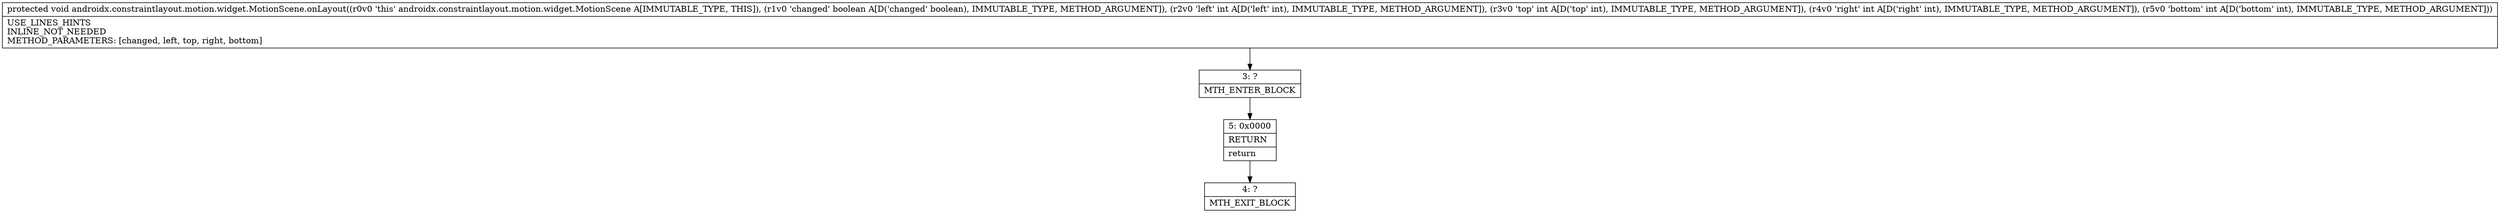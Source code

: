 digraph "CFG forandroidx.constraintlayout.motion.widget.MotionScene.onLayout(ZIIII)V" {
Node_3 [shape=record,label="{3\:\ ?|MTH_ENTER_BLOCK\l}"];
Node_5 [shape=record,label="{5\:\ 0x0000|RETURN\l|return\l}"];
Node_4 [shape=record,label="{4\:\ ?|MTH_EXIT_BLOCK\l}"];
MethodNode[shape=record,label="{protected void androidx.constraintlayout.motion.widget.MotionScene.onLayout((r0v0 'this' androidx.constraintlayout.motion.widget.MotionScene A[IMMUTABLE_TYPE, THIS]), (r1v0 'changed' boolean A[D('changed' boolean), IMMUTABLE_TYPE, METHOD_ARGUMENT]), (r2v0 'left' int A[D('left' int), IMMUTABLE_TYPE, METHOD_ARGUMENT]), (r3v0 'top' int A[D('top' int), IMMUTABLE_TYPE, METHOD_ARGUMENT]), (r4v0 'right' int A[D('right' int), IMMUTABLE_TYPE, METHOD_ARGUMENT]), (r5v0 'bottom' int A[D('bottom' int), IMMUTABLE_TYPE, METHOD_ARGUMENT]))  | USE_LINES_HINTS\lINLINE_NOT_NEEDED\lMETHOD_PARAMETERS: [changed, left, top, right, bottom]\l}"];
MethodNode -> Node_3;Node_3 -> Node_5;
Node_5 -> Node_4;
}

